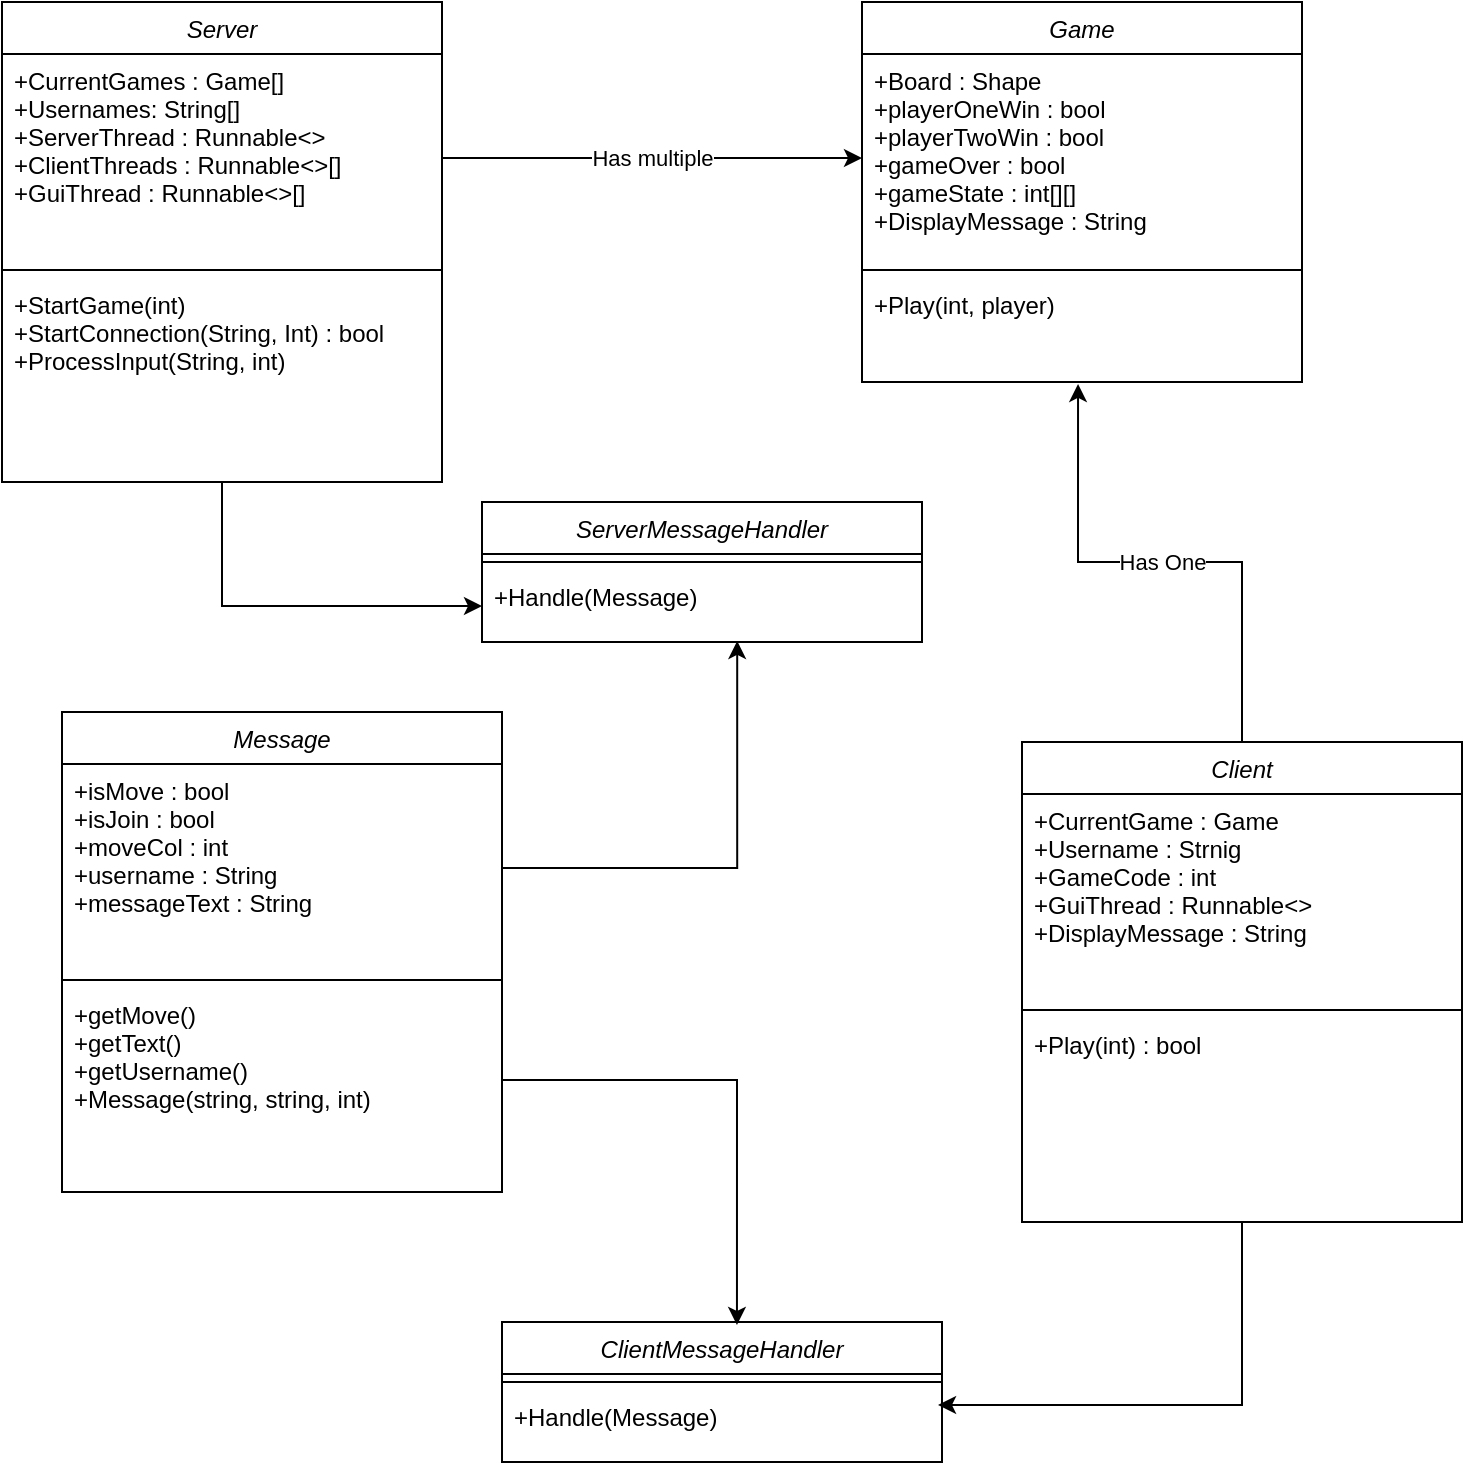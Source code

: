 <mxfile version="26.2.12">
  <diagram id="C5RBs43oDa-KdzZeNtuy" name="Page-1">
    <mxGraphModel dx="1188" dy="760" grid="1" gridSize="10" guides="1" tooltips="1" connect="1" arrows="1" fold="1" page="1" pageScale="1" pageWidth="827" pageHeight="1169" math="0" shadow="0">
      <root>
        <mxCell id="WIyWlLk6GJQsqaUBKTNV-0" />
        <mxCell id="WIyWlLk6GJQsqaUBKTNV-1" parent="WIyWlLk6GJQsqaUBKTNV-0" />
        <mxCell id="fWJh70oyq_5XXeKGM8eu-31" style="edgeStyle=orthogonalEdgeStyle;rounded=0;orthogonalLoop=1;jettySize=auto;html=1;exitX=0.5;exitY=1;exitDx=0;exitDy=0;" edge="1" parent="WIyWlLk6GJQsqaUBKTNV-1" source="zkfFHV4jXpPFQw0GAbJ--0" target="fWJh70oyq_5XXeKGM8eu-30">
          <mxGeometry relative="1" as="geometry" />
        </mxCell>
        <mxCell id="zkfFHV4jXpPFQw0GAbJ--0" value="Server" style="swimlane;fontStyle=2;align=center;verticalAlign=top;childLayout=stackLayout;horizontal=1;startSize=26;horizontalStack=0;resizeParent=1;resizeLast=0;collapsible=1;marginBottom=0;rounded=0;shadow=0;strokeWidth=1;" parent="WIyWlLk6GJQsqaUBKTNV-1" vertex="1">
          <mxGeometry x="60" y="110" width="220" height="240" as="geometry">
            <mxRectangle x="230" y="140" width="160" height="26" as="alternateBounds" />
          </mxGeometry>
        </mxCell>
        <mxCell id="zkfFHV4jXpPFQw0GAbJ--1" value="+CurrentGames : Game[]&#xa;+Usernames: String[]&#xa;+ServerThread : Runnable&lt;&gt;&#xa;+ClientThreads : Runnable&lt;&gt;[]&#xa;+GuiThread : Runnable&lt;&gt;[]&#xa;" style="text;align=left;verticalAlign=top;spacingLeft=4;spacingRight=4;overflow=hidden;rotatable=0;points=[[0,0.5],[1,0.5]];portConstraint=eastwest;" parent="zkfFHV4jXpPFQw0GAbJ--0" vertex="1">
          <mxGeometry y="26" width="220" height="104" as="geometry" />
        </mxCell>
        <mxCell id="zkfFHV4jXpPFQw0GAbJ--4" value="" style="line;html=1;strokeWidth=1;align=left;verticalAlign=middle;spacingTop=-1;spacingLeft=3;spacingRight=3;rotatable=0;labelPosition=right;points=[];portConstraint=eastwest;" parent="zkfFHV4jXpPFQw0GAbJ--0" vertex="1">
          <mxGeometry y="130" width="220" height="8" as="geometry" />
        </mxCell>
        <mxCell id="zkfFHV4jXpPFQw0GAbJ--5" value="+StartGame(int)&#xa;+StartConnection(String, Int) : bool&#xa;+ProcessInput(String, int)" style="text;align=left;verticalAlign=top;spacingLeft=4;spacingRight=4;overflow=hidden;rotatable=0;points=[[0,0.5],[1,0.5]];portConstraint=eastwest;" parent="zkfFHV4jXpPFQw0GAbJ--0" vertex="1">
          <mxGeometry y="138" width="220" height="52" as="geometry" />
        </mxCell>
        <mxCell id="fWJh70oyq_5XXeKGM8eu-3" value="Game" style="swimlane;fontStyle=2;align=center;verticalAlign=top;childLayout=stackLayout;horizontal=1;startSize=26;horizontalStack=0;resizeParent=1;resizeLast=0;collapsible=1;marginBottom=0;rounded=0;shadow=0;strokeWidth=1;" vertex="1" parent="WIyWlLk6GJQsqaUBKTNV-1">
          <mxGeometry x="490" y="110" width="220" height="190" as="geometry">
            <mxRectangle x="230" y="140" width="160" height="26" as="alternateBounds" />
          </mxGeometry>
        </mxCell>
        <mxCell id="fWJh70oyq_5XXeKGM8eu-4" value="+Board : Shape&#xa;+playerOneWin : bool&#xa;+playerTwoWin : bool&#xa;+gameOver : bool&#xa;+gameState : int[][]&#xa;+DisplayMessage : String&#xa;&#xa;" style="text;align=left;verticalAlign=top;spacingLeft=4;spacingRight=4;overflow=hidden;rotatable=0;points=[[0,0.5],[1,0.5]];portConstraint=eastwest;" vertex="1" parent="fWJh70oyq_5XXeKGM8eu-3">
          <mxGeometry y="26" width="220" height="104" as="geometry" />
        </mxCell>
        <mxCell id="fWJh70oyq_5XXeKGM8eu-5" value="" style="line;html=1;strokeWidth=1;align=left;verticalAlign=middle;spacingTop=-1;spacingLeft=3;spacingRight=3;rotatable=0;labelPosition=right;points=[];portConstraint=eastwest;" vertex="1" parent="fWJh70oyq_5XXeKGM8eu-3">
          <mxGeometry y="130" width="220" height="8" as="geometry" />
        </mxCell>
        <mxCell id="fWJh70oyq_5XXeKGM8eu-6" value="+Play(int, player)" style="text;align=left;verticalAlign=top;spacingLeft=4;spacingRight=4;overflow=hidden;rotatable=0;points=[[0,0.5],[1,0.5]];portConstraint=eastwest;" vertex="1" parent="fWJh70oyq_5XXeKGM8eu-3">
          <mxGeometry y="138" width="220" height="52" as="geometry" />
        </mxCell>
        <mxCell id="fWJh70oyq_5XXeKGM8eu-7" value="Has multiple" style="edgeStyle=orthogonalEdgeStyle;rounded=0;orthogonalLoop=1;jettySize=auto;html=1;exitX=1;exitY=0.5;exitDx=0;exitDy=0;entryX=0;entryY=0.5;entryDx=0;entryDy=0;" edge="1" parent="WIyWlLk6GJQsqaUBKTNV-1" source="zkfFHV4jXpPFQw0GAbJ--1" target="fWJh70oyq_5XXeKGM8eu-4">
          <mxGeometry relative="1" as="geometry" />
        </mxCell>
        <mxCell id="fWJh70oyq_5XXeKGM8eu-8" value="Client" style="swimlane;fontStyle=2;align=center;verticalAlign=top;childLayout=stackLayout;horizontal=1;startSize=26;horizontalStack=0;resizeParent=1;resizeLast=0;collapsible=1;marginBottom=0;rounded=0;shadow=0;strokeWidth=1;" vertex="1" parent="WIyWlLk6GJQsqaUBKTNV-1">
          <mxGeometry x="570" y="480" width="220" height="240" as="geometry">
            <mxRectangle x="230" y="140" width="160" height="26" as="alternateBounds" />
          </mxGeometry>
        </mxCell>
        <mxCell id="fWJh70oyq_5XXeKGM8eu-9" value="+CurrentGame : Game&#xa;+Username : Strnig&#xa;+GameCode : int&#xa;+GuiThread : Runnable&lt;&gt;&#xa;+DisplayMessage : String" style="text;align=left;verticalAlign=top;spacingLeft=4;spacingRight=4;overflow=hidden;rotatable=0;points=[[0,0.5],[1,0.5]];portConstraint=eastwest;" vertex="1" parent="fWJh70oyq_5XXeKGM8eu-8">
          <mxGeometry y="26" width="220" height="104" as="geometry" />
        </mxCell>
        <mxCell id="fWJh70oyq_5XXeKGM8eu-10" value="" style="line;html=1;strokeWidth=1;align=left;verticalAlign=middle;spacingTop=-1;spacingLeft=3;spacingRight=3;rotatable=0;labelPosition=right;points=[];portConstraint=eastwest;" vertex="1" parent="fWJh70oyq_5XXeKGM8eu-8">
          <mxGeometry y="130" width="220" height="8" as="geometry" />
        </mxCell>
        <mxCell id="fWJh70oyq_5XXeKGM8eu-11" value="+Play(int) : bool" style="text;align=left;verticalAlign=top;spacingLeft=4;spacingRight=4;overflow=hidden;rotatable=0;points=[[0,0.5],[1,0.5]];portConstraint=eastwest;" vertex="1" parent="fWJh70oyq_5XXeKGM8eu-8">
          <mxGeometry y="138" width="220" height="52" as="geometry" />
        </mxCell>
        <mxCell id="fWJh70oyq_5XXeKGM8eu-12" style="edgeStyle=orthogonalEdgeStyle;rounded=0;orthogonalLoop=1;jettySize=auto;html=1;exitX=0.5;exitY=0;exitDx=0;exitDy=0;entryX=0.491;entryY=1.019;entryDx=0;entryDy=0;entryPerimeter=0;" edge="1" parent="WIyWlLk6GJQsqaUBKTNV-1" source="fWJh70oyq_5XXeKGM8eu-8" target="fWJh70oyq_5XXeKGM8eu-6">
          <mxGeometry relative="1" as="geometry" />
        </mxCell>
        <mxCell id="fWJh70oyq_5XXeKGM8eu-13" value="Has One" style="edgeLabel;html=1;align=center;verticalAlign=middle;resizable=0;points=[];" vertex="1" connectable="0" parent="fWJh70oyq_5XXeKGM8eu-12">
          <mxGeometry x="-0.069" y="3" relative="1" as="geometry">
            <mxPoint x="-9" y="-3" as="offset" />
          </mxGeometry>
        </mxCell>
        <mxCell id="fWJh70oyq_5XXeKGM8eu-22" value="Message" style="swimlane;fontStyle=2;align=center;verticalAlign=top;childLayout=stackLayout;horizontal=1;startSize=26;horizontalStack=0;resizeParent=1;resizeLast=0;collapsible=1;marginBottom=0;rounded=0;shadow=0;strokeWidth=1;" vertex="1" parent="WIyWlLk6GJQsqaUBKTNV-1">
          <mxGeometry x="90" y="465" width="220" height="240" as="geometry">
            <mxRectangle x="230" y="140" width="160" height="26" as="alternateBounds" />
          </mxGeometry>
        </mxCell>
        <mxCell id="fWJh70oyq_5XXeKGM8eu-23" value="+isMove : bool&#xa;+isJoin : bool&#xa;+moveCol : int&#xa;+username : String&#xa;+messageText : String" style="text;align=left;verticalAlign=top;spacingLeft=4;spacingRight=4;overflow=hidden;rotatable=0;points=[[0,0.5],[1,0.5]];portConstraint=eastwest;" vertex="1" parent="fWJh70oyq_5XXeKGM8eu-22">
          <mxGeometry y="26" width="220" height="104" as="geometry" />
        </mxCell>
        <mxCell id="fWJh70oyq_5XXeKGM8eu-24" value="" style="line;html=1;strokeWidth=1;align=left;verticalAlign=middle;spacingTop=-1;spacingLeft=3;spacingRight=3;rotatable=0;labelPosition=right;points=[];portConstraint=eastwest;" vertex="1" parent="fWJh70oyq_5XXeKGM8eu-22">
          <mxGeometry y="130" width="220" height="8" as="geometry" />
        </mxCell>
        <mxCell id="fWJh70oyq_5XXeKGM8eu-25" value="+getMove()&#xa;+getText()&#xa;+getUsername()&#xa;+Message(string, string, int) " style="text;align=left;verticalAlign=top;spacingLeft=4;spacingRight=4;overflow=hidden;rotatable=0;points=[[0,0.5],[1,0.5]];portConstraint=eastwest;" vertex="1" parent="fWJh70oyq_5XXeKGM8eu-22">
          <mxGeometry y="138" width="220" height="92" as="geometry" />
        </mxCell>
        <mxCell id="fWJh70oyq_5XXeKGM8eu-27" value="ServerMessageHandler" style="swimlane;fontStyle=2;align=center;verticalAlign=top;childLayout=stackLayout;horizontal=1;startSize=26;horizontalStack=0;resizeParent=1;resizeLast=0;collapsible=1;marginBottom=0;rounded=0;shadow=0;strokeWidth=1;" vertex="1" parent="WIyWlLk6GJQsqaUBKTNV-1">
          <mxGeometry x="300" y="360" width="220" height="70" as="geometry">
            <mxRectangle x="230" y="140" width="160" height="26" as="alternateBounds" />
          </mxGeometry>
        </mxCell>
        <mxCell id="fWJh70oyq_5XXeKGM8eu-29" value="" style="line;html=1;strokeWidth=1;align=left;verticalAlign=middle;spacingTop=-1;spacingLeft=3;spacingRight=3;rotatable=0;labelPosition=right;points=[];portConstraint=eastwest;" vertex="1" parent="fWJh70oyq_5XXeKGM8eu-27">
          <mxGeometry y="26" width="220" height="8" as="geometry" />
        </mxCell>
        <mxCell id="fWJh70oyq_5XXeKGM8eu-30" value="+Handle(Message)" style="text;align=left;verticalAlign=top;spacingLeft=4;spacingRight=4;overflow=hidden;rotatable=0;points=[[0,0.5],[1,0.5]];portConstraint=eastwest;" vertex="1" parent="fWJh70oyq_5XXeKGM8eu-27">
          <mxGeometry y="34" width="220" height="36" as="geometry" />
        </mxCell>
        <mxCell id="fWJh70oyq_5XXeKGM8eu-33" value="ClientMessageHandler" style="swimlane;fontStyle=2;align=center;verticalAlign=top;childLayout=stackLayout;horizontal=1;startSize=26;horizontalStack=0;resizeParent=1;resizeLast=0;collapsible=1;marginBottom=0;rounded=0;shadow=0;strokeWidth=1;" vertex="1" parent="WIyWlLk6GJQsqaUBKTNV-1">
          <mxGeometry x="310" y="770" width="220" height="70" as="geometry">
            <mxRectangle x="230" y="140" width="160" height="26" as="alternateBounds" />
          </mxGeometry>
        </mxCell>
        <mxCell id="fWJh70oyq_5XXeKGM8eu-34" value="" style="line;html=1;strokeWidth=1;align=left;verticalAlign=middle;spacingTop=-1;spacingLeft=3;spacingRight=3;rotatable=0;labelPosition=right;points=[];portConstraint=eastwest;" vertex="1" parent="fWJh70oyq_5XXeKGM8eu-33">
          <mxGeometry y="26" width="220" height="8" as="geometry" />
        </mxCell>
        <mxCell id="fWJh70oyq_5XXeKGM8eu-35" value="+Handle(Message)" style="text;align=left;verticalAlign=top;spacingLeft=4;spacingRight=4;overflow=hidden;rotatable=0;points=[[0,0.5],[1,0.5]];portConstraint=eastwest;" vertex="1" parent="fWJh70oyq_5XXeKGM8eu-33">
          <mxGeometry y="34" width="220" height="36" as="geometry" />
        </mxCell>
        <mxCell id="fWJh70oyq_5XXeKGM8eu-36" style="edgeStyle=orthogonalEdgeStyle;rounded=0;orthogonalLoop=1;jettySize=auto;html=1;exitX=0.5;exitY=1;exitDx=0;exitDy=0;entryX=0.991;entryY=0.208;entryDx=0;entryDy=0;entryPerimeter=0;" edge="1" parent="WIyWlLk6GJQsqaUBKTNV-1" source="fWJh70oyq_5XXeKGM8eu-8" target="fWJh70oyq_5XXeKGM8eu-35">
          <mxGeometry relative="1" as="geometry" />
        </mxCell>
        <mxCell id="fWJh70oyq_5XXeKGM8eu-37" style="edgeStyle=orthogonalEdgeStyle;rounded=0;orthogonalLoop=1;jettySize=auto;html=1;entryX=0.534;entryY=0.021;entryDx=0;entryDy=0;entryPerimeter=0;" edge="1" parent="WIyWlLk6GJQsqaUBKTNV-1" source="fWJh70oyq_5XXeKGM8eu-25" target="fWJh70oyq_5XXeKGM8eu-33">
          <mxGeometry relative="1" as="geometry" />
        </mxCell>
        <mxCell id="fWJh70oyq_5XXeKGM8eu-39" style="edgeStyle=orthogonalEdgeStyle;rounded=0;orthogonalLoop=1;jettySize=auto;html=1;exitX=1;exitY=0.5;exitDx=0;exitDy=0;entryX=0.58;entryY=0.986;entryDx=0;entryDy=0;entryPerimeter=0;" edge="1" parent="WIyWlLk6GJQsqaUBKTNV-1" source="fWJh70oyq_5XXeKGM8eu-23" target="fWJh70oyq_5XXeKGM8eu-30">
          <mxGeometry relative="1" as="geometry" />
        </mxCell>
      </root>
    </mxGraphModel>
  </diagram>
</mxfile>
